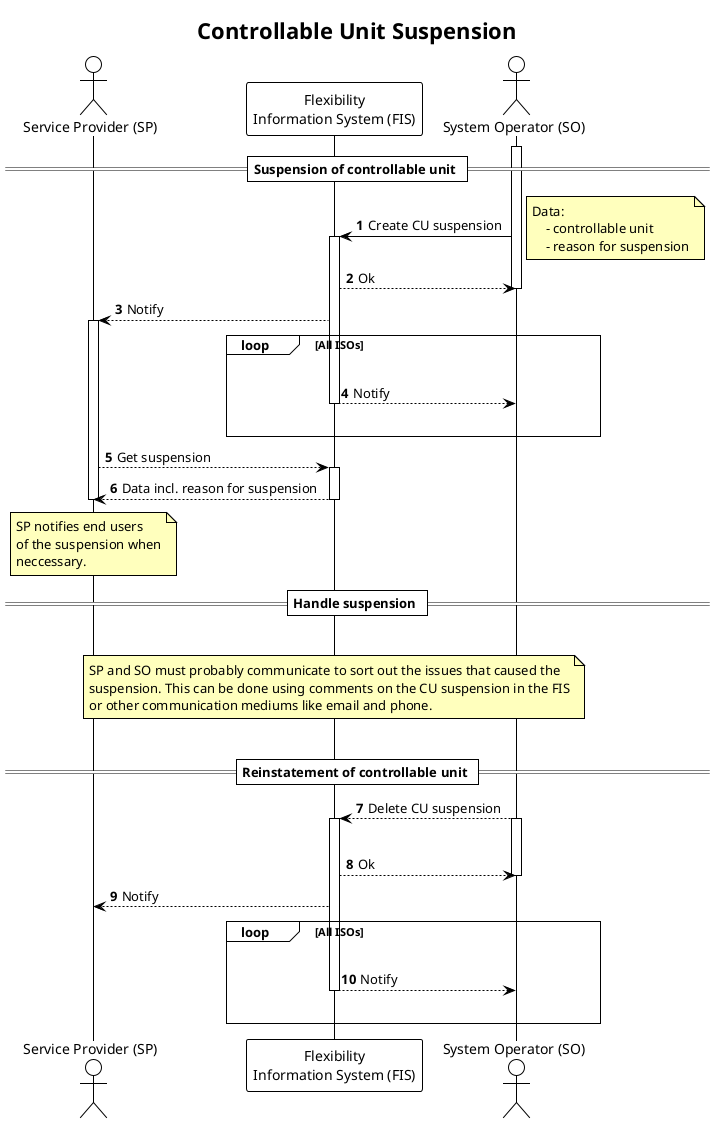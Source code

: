 @startuml controllable_unit_suspension

!theme plain

title Controllable Unit Suspension

autonumber
skinparam note {
    BackgroundColor #FFFFBD
}

actor "Service Provider (SP)" as SP
participant "Flexibility\nInformation System (FIS)" as FIS
actor "System Operator (SO)" as SO 

== Suspension of controllable unit ==

activate SO
SO -> FIS: Create CU suspension

note right
    Data:
        - controllable unit
        - reason for suspension
end note

activate FIS

FIS --> SO: Ok
deactivate SO
FIS-->SP: Notify
activate SP 
loop All ISOs
    |||
    FIS --> SO: Notify
    deactivate FIS
    |||
end

SP --> FIS: Get suspension
activate FIS 
FIS --> SP: Data incl. reason for suspension
deactivate FIS

note over SP
    SP notifies end users
    of the suspension when
    neccessary.
end note

== Handle suspension ==
|||
note over FIS
    SP and SO must probably communicate to sort out the issues that caused the 
    suspension. This can be done using comments on the CU suspension in the FIS
    or other communication mediums like email and phone. 
end note
|||
deactivate SP

== Reinstatement of controllable unit ==

SO --> FIS: Delete CU suspension
activate SO 
|||
activate FIS
FIS --> SO: Ok
deactivate SO
FIS --> SP: Notify

loop All ISOs
    |||
    FIS --> SO: Notify
    deactivate FIS
    |||
end

@enduml